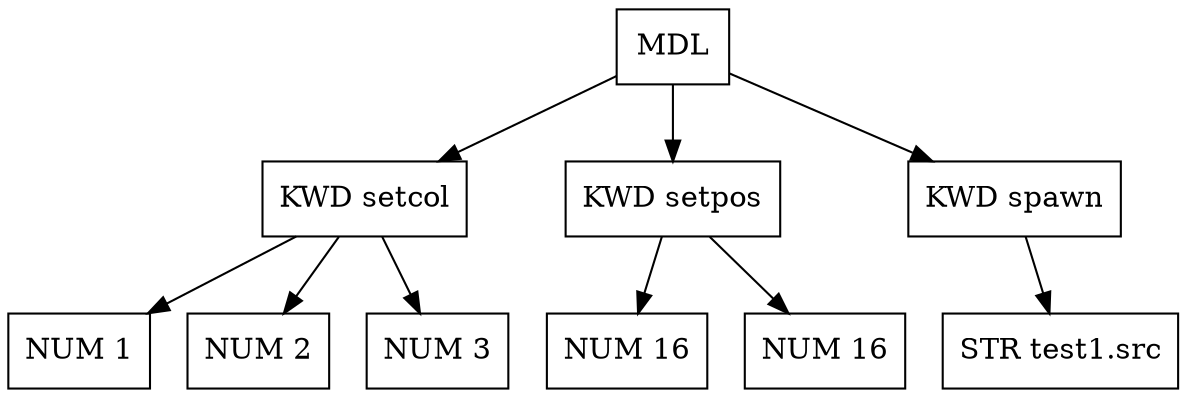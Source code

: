 digraph G {
node [shape = circle];
node0 [ uuid = "ae835785-10f3-4a9e-9277-4719065b0f55" shape = "record" label = "MDL " ];
node1 [ uuid = "0bb0b6f9-185b-48f6-9fc0-3050e4670fb3" shape = "record" label = "KWD setcol" ];
node2 [ uuid = "efe0b23b-6660-491e-93c7-b1644a32cd06" shape = "record" label = "NUM 1" ];
node1 -> node2;
node3 [ uuid = "d8e66608-66d5-4791-bb8f-424b639feb38" shape = "record" label = "NUM 2" ];
node1 -> node3;
node4 [ uuid = "db8ce197-68da-480e-90d9-843aea8d40bd" shape = "record" label = "NUM 3" ];
node1 -> node4;
node0 -> node1;
node5 [ uuid = "1a26a479-a0b6-4514-99f1-6fa5240cdaab" shape = "record" label = "KWD setpos" ];
node6 [ uuid = "efb8a05c-4a99-4bce-85b6-3dce17a5a450" shape = "record" label = "NUM 16" ];
node5 -> node6;
node7 [ uuid = "ee40c5af-79f8-40ef-b979-646ecb1cad0e" shape = "record" label = "NUM 16" ];
node5 -> node7;
node0 -> node5;
node8 [ uuid = "683a1e01-03c6-4771-a4a0-a4faf870b7b2" shape = "record" label = "KWD spawn" ];
node9 [ uuid = "42e57fd5-e3dc-4951-8715-67d46c475d8d" shape = "record" label = "STR test1.src" ];
node8 -> node9;
node0 -> node8;
}
